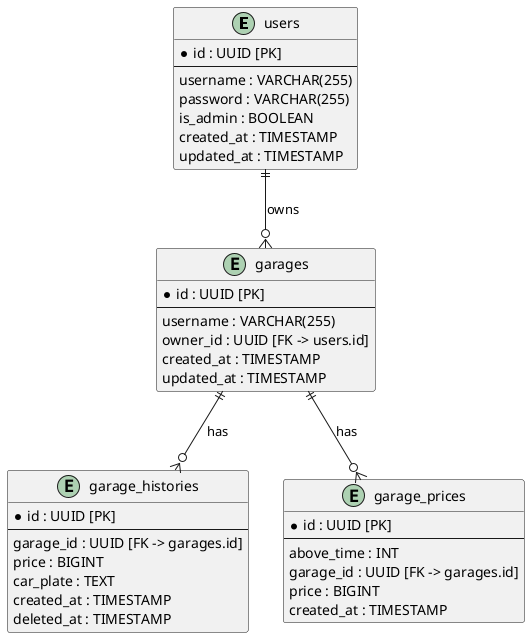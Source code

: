 @startuml
entity users {
    *id : UUID [PK]
    --
    username : VARCHAR(255)
    password : VARCHAR(255)
    is_admin : BOOLEAN
    created_at : TIMESTAMP
    updated_at : TIMESTAMP
}

entity garages {
    *id : UUID [PK]
    --
    username : VARCHAR(255)
    owner_id : UUID [FK -> users.id]
    created_at : TIMESTAMP
    updated_at : TIMESTAMP
}

entity garage_histories {
    *id : UUID [PK]
    --
    garage_id : UUID [FK -> garages.id]
    price : BIGINT
    car_plate : TEXT
    created_at : TIMESTAMP
    deleted_at : TIMESTAMP
}

entity garage_prices {
    *id : UUID [PK]
    --
    above_time : INT
    garage_id : UUID [FK -> garages.id]
    price : BIGINT
    created_at : TIMESTAMP
}

users ||--o{ garages : owns
garages ||--o{ garage_histories : has
garages ||--o{ garage_prices : has
@enduml
